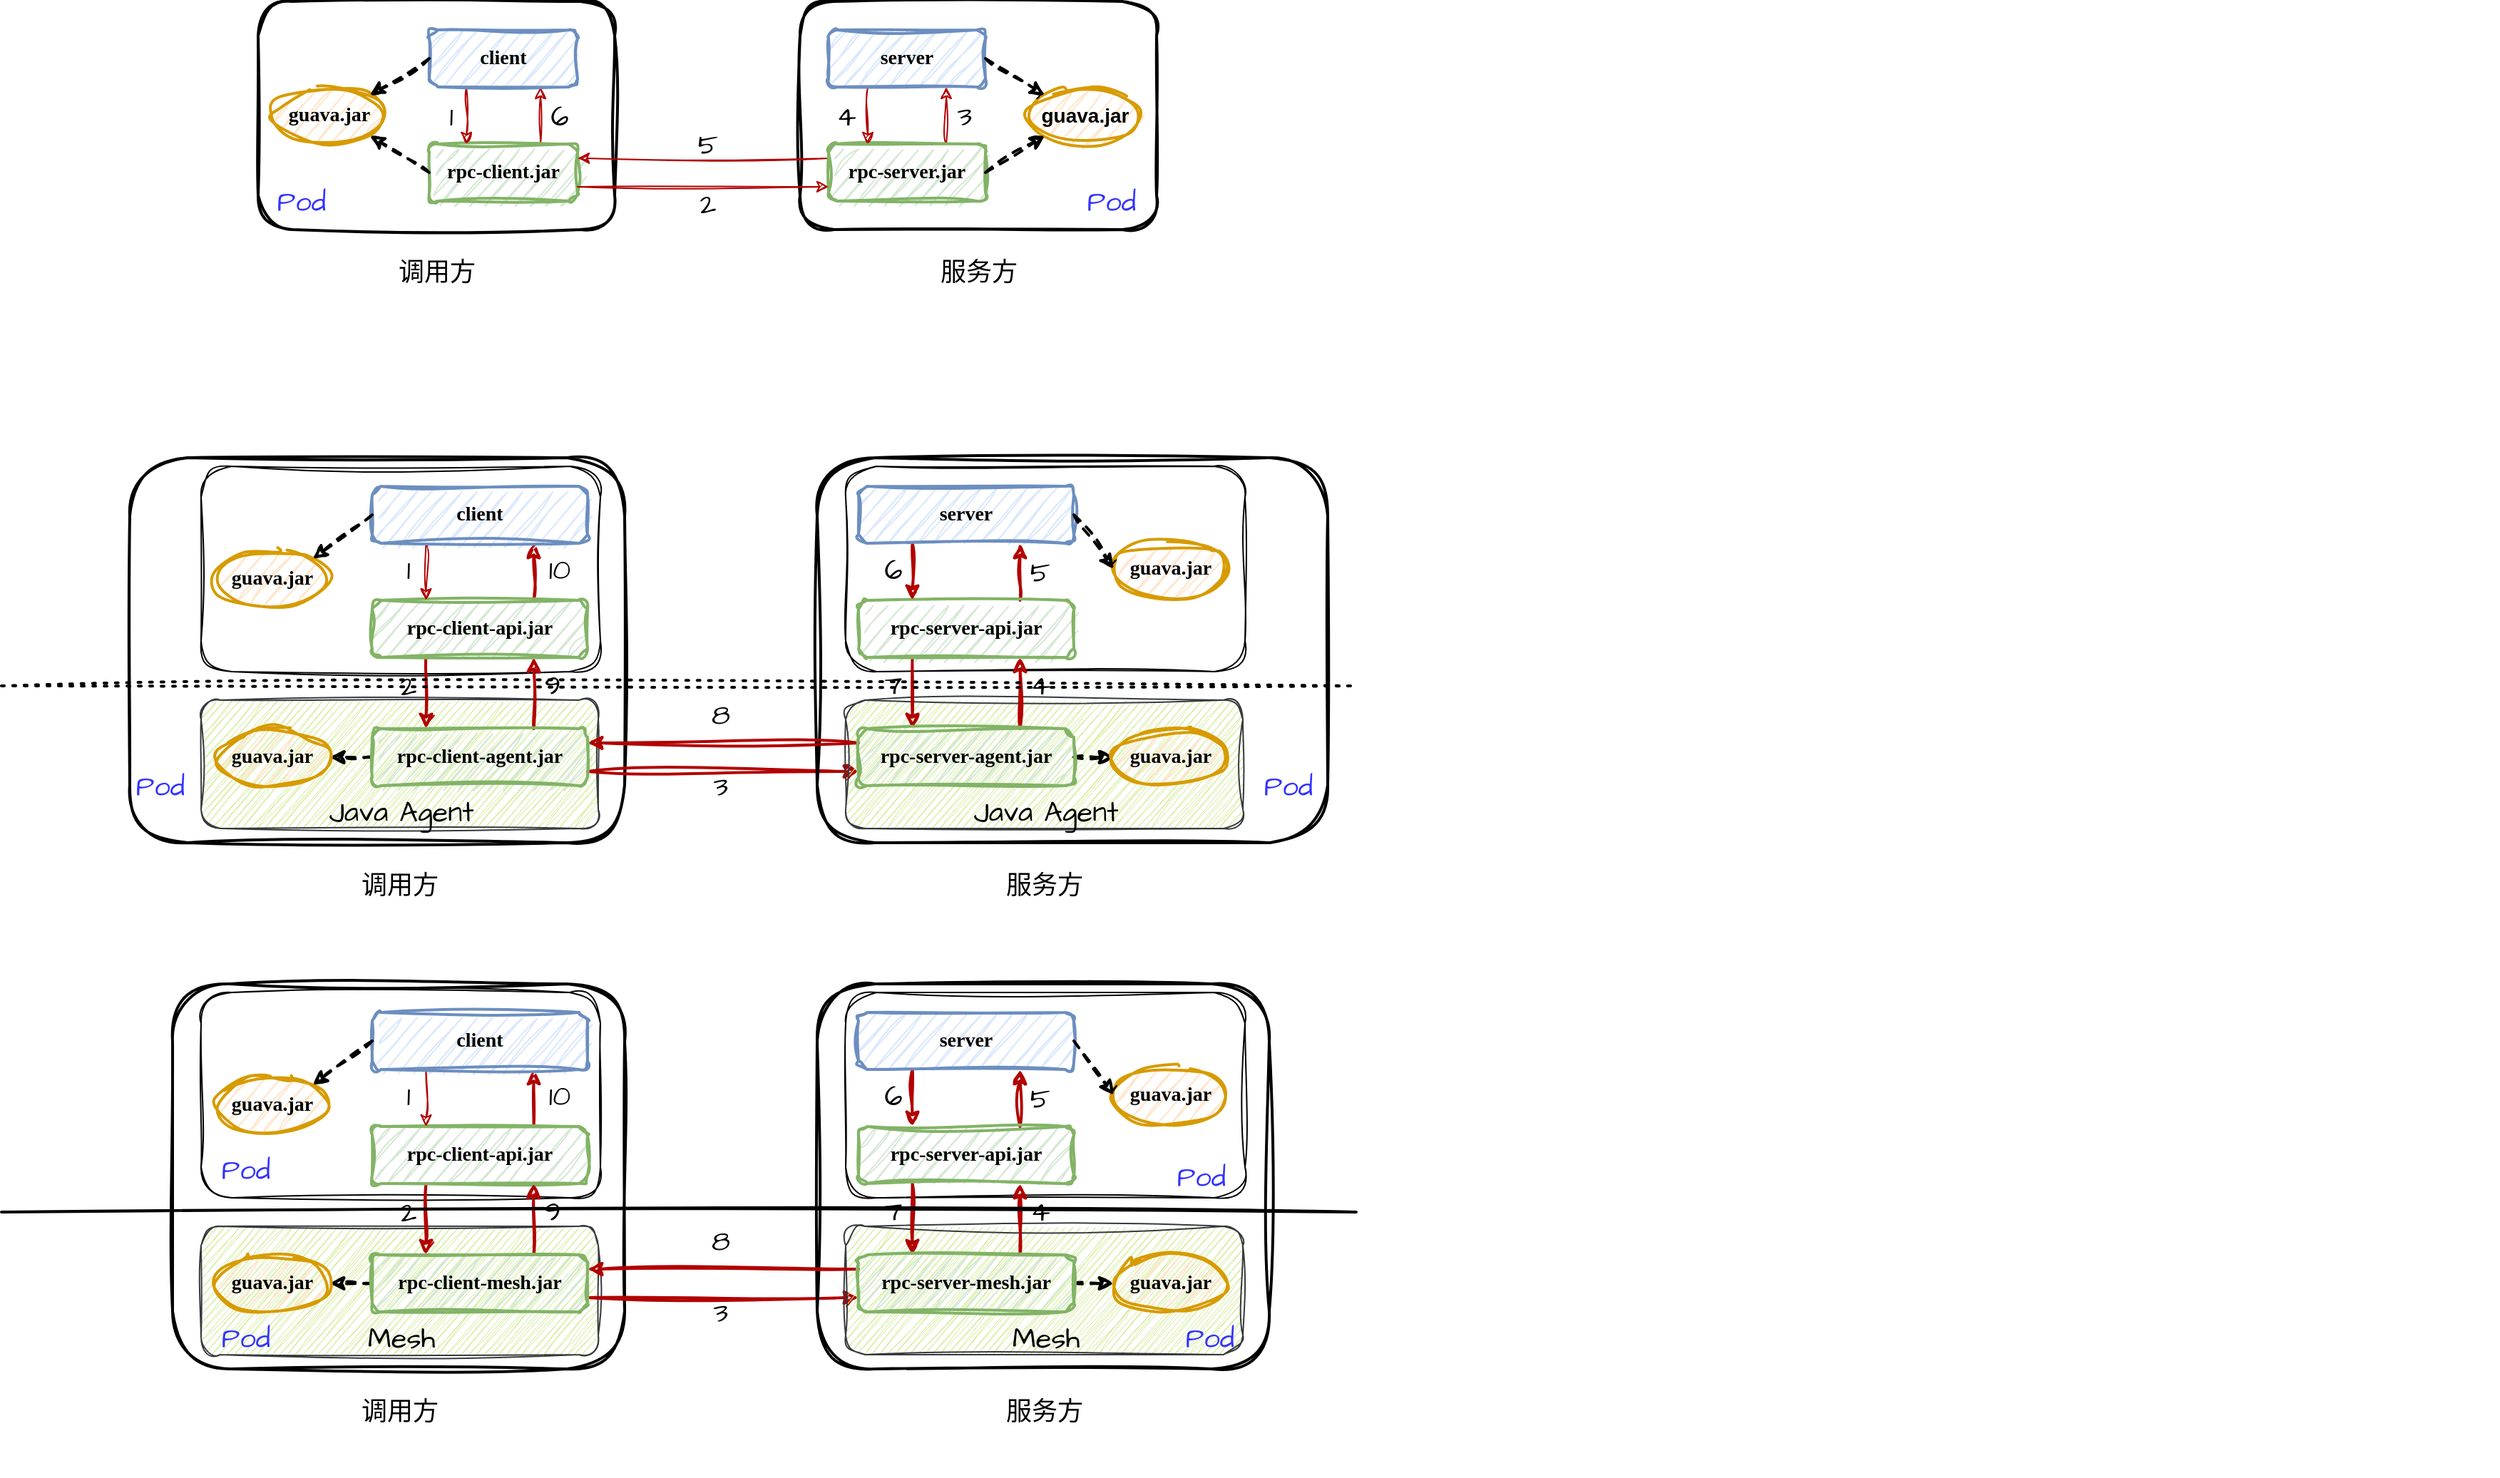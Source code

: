 <mxfile version="22.0.8" type="github">
  <diagram name="第 1 页" id="1m5Y_Z9FJWOdwL9VR-13">
    <mxGraphModel dx="1146" dy="765" grid="1" gridSize="10" guides="1" tooltips="1" connect="1" arrows="1" fold="1" page="1" pageScale="1" pageWidth="827" pageHeight="1169" math="0" shadow="0">
      <root>
        <mxCell id="0" />
        <mxCell id="1" parent="0" />
        <mxCell id="4DX10pmx3WDytaZPGjQy-30" value="" style="rounded=1;whiteSpace=wrap;html=1;strokeWidth=2;fillColor=none;sketch=1;curveFitting=1;jiggle=2;" parent="1" vertex="1">
          <mxGeometry x="100" y="480" width="347" height="270" as="geometry" />
        </mxCell>
        <mxCell id="4DX10pmx3WDytaZPGjQy-62" value="" style="rounded=1;whiteSpace=wrap;html=1;hachureGap=4;fontFamily=Architects Daughter;fontSource=https%3A%2F%2Ffonts.googleapis.com%2Fcss%3Ffamily%3DArchitects%2BDaughter;fontSize=20;fillColor=#cdeb8b;strokeColor=#36393d;sketch=1;curveFitting=1;jiggle=2;" parent="1" vertex="1">
          <mxGeometry x="150" y="650" width="278.5" height="90" as="geometry" />
        </mxCell>
        <mxCell id="4DX10pmx3WDytaZPGjQy-57" value="" style="rounded=1;whiteSpace=wrap;html=1;hachureGap=4;fontFamily=Architects Daughter;fontSource=https%3A%2F%2Ffonts.googleapis.com%2Fcss%3Ffamily%3DArchitects%2BDaughter;fontSize=20;fillColor=none;sketch=1;curveFitting=1;jiggle=2;" parent="1" vertex="1">
          <mxGeometry x="150" y="486" width="280" height="144" as="geometry" />
        </mxCell>
        <mxCell id="4DX10pmx3WDytaZPGjQy-1" value="" style="rounded=1;whiteSpace=wrap;html=1;strokeWidth=2;sketch=1;curveFitting=1;jiggle=2;" parent="1" vertex="1">
          <mxGeometry x="190" y="160" width="250" height="160" as="geometry" />
        </mxCell>
        <mxCell id="4DX10pmx3WDytaZPGjQy-18" style="edgeStyle=orthogonalEdgeStyle;rounded=0;orthogonalLoop=1;jettySize=auto;html=1;exitX=0.75;exitY=0;exitDx=0;exitDy=0;entryX=0.75;entryY=1;entryDx=0;entryDy=0;fillColor=#e51400;strokeColor=#B20000;sketch=1;curveFitting=1;jiggle=2;" parent="1" source="4DX10pmx3WDytaZPGjQy-2" target="4DX10pmx3WDytaZPGjQy-5" edge="1">
          <mxGeometry relative="1" as="geometry" />
        </mxCell>
        <mxCell id="4DX10pmx3WDytaZPGjQy-2" value="&lt;font style=&quot;font-size: 14px;&quot;&gt;&lt;b&gt;rpc-client.jar&lt;/b&gt;&lt;/font&gt;" style="rounded=1;whiteSpace=wrap;html=1;fillColor=#d5e8d4;strokeColor=#82b366;strokeWidth=2;fontFamily=Comic Sans MS;sketch=1;curveFitting=1;jiggle=2;" parent="1" vertex="1">
          <mxGeometry x="310" y="260" width="104" height="40" as="geometry" />
        </mxCell>
        <mxCell id="4DX10pmx3WDytaZPGjQy-4" value="&lt;font style=&quot;font-size: 14px;&quot;&gt;&lt;b&gt;guava.jar&lt;/b&gt;&lt;/font&gt;" style="ellipse;whiteSpace=wrap;html=1;fillColor=#ffe6cc;strokeColor=#d79b00;strokeWidth=2;fontFamily=Comic Sans MS;sketch=1;curveFitting=1;jiggle=2;" parent="1" vertex="1">
          <mxGeometry x="200" y="220" width="80" height="40" as="geometry" />
        </mxCell>
        <mxCell id="4DX10pmx3WDytaZPGjQy-6" style="edgeStyle=orthogonalEdgeStyle;rounded=0;orthogonalLoop=1;jettySize=auto;html=1;exitX=0.25;exitY=1;exitDx=0;exitDy=0;entryX=0.25;entryY=0;entryDx=0;entryDy=0;fillColor=#e51400;strokeColor=#B20000;sketch=1;curveFitting=1;jiggle=2;" parent="1" source="4DX10pmx3WDytaZPGjQy-5" target="4DX10pmx3WDytaZPGjQy-2" edge="1">
          <mxGeometry relative="1" as="geometry" />
        </mxCell>
        <mxCell id="4DX10pmx3WDytaZPGjQy-5" value="&lt;font face=&quot;Comic Sans MS&quot; style=&quot;font-size: 14px;&quot;&gt;&lt;b&gt;client&lt;/b&gt;&lt;/font&gt;" style="rounded=1;whiteSpace=wrap;html=1;fillColor=#dae8fc;strokeColor=#6c8ebf;strokeWidth=2;sketch=1;curveFitting=1;jiggle=2;" parent="1" vertex="1">
          <mxGeometry x="310" y="180" width="104" height="40" as="geometry" />
        </mxCell>
        <mxCell id="4DX10pmx3WDytaZPGjQy-7" value="&lt;font face=&quot;Comic Sans MS&quot; style=&quot;font-size: 18px;&quot;&gt;调用方&lt;/font&gt;" style="text;html=1;align=center;verticalAlign=middle;resizable=0;points=[];autosize=1;strokeColor=none;fillColor=none;sketch=1;curveFitting=1;jiggle=2;" parent="1" vertex="1">
          <mxGeometry x="275" y="330" width="80" height="40" as="geometry" />
        </mxCell>
        <mxCell id="4DX10pmx3WDytaZPGjQy-9" value="" style="rounded=1;whiteSpace=wrap;html=1;strokeWidth=2;sketch=1;curveFitting=1;jiggle=2;" parent="1" vertex="1">
          <mxGeometry x="570" y="160" width="250" height="160" as="geometry" />
        </mxCell>
        <mxCell id="4DX10pmx3WDytaZPGjQy-16" style="edgeStyle=orthogonalEdgeStyle;rounded=0;orthogonalLoop=1;jettySize=auto;html=1;exitX=0.75;exitY=0;exitDx=0;exitDy=0;entryX=0.75;entryY=1;entryDx=0;entryDy=0;fillColor=#e51400;strokeColor=#B20000;sketch=1;curveFitting=1;jiggle=2;" parent="1" source="4DX10pmx3WDytaZPGjQy-10" target="4DX10pmx3WDytaZPGjQy-13" edge="1">
          <mxGeometry relative="1" as="geometry" />
        </mxCell>
        <mxCell id="4DX10pmx3WDytaZPGjQy-17" style="edgeStyle=orthogonalEdgeStyle;rounded=0;orthogonalLoop=1;jettySize=auto;html=1;exitX=0;exitY=0.25;exitDx=0;exitDy=0;entryX=1;entryY=0.25;entryDx=0;entryDy=0;fillColor=#e51400;strokeColor=#B20000;sketch=1;curveFitting=1;jiggle=2;" parent="1" source="4DX10pmx3WDytaZPGjQy-10" target="4DX10pmx3WDytaZPGjQy-2" edge="1">
          <mxGeometry relative="1" as="geometry" />
        </mxCell>
        <mxCell id="4DX10pmx3WDytaZPGjQy-10" value="&lt;font face=&quot;Comic Sans MS&quot; style=&quot;font-size: 14px;&quot;&gt;&lt;b&gt;rpc-server.jar&lt;/b&gt;&lt;/font&gt;" style="rounded=1;whiteSpace=wrap;html=1;fillColor=#d5e8d4;strokeColor=#82b366;strokeWidth=2;sketch=1;curveFitting=1;jiggle=2;" parent="1" vertex="1">
          <mxGeometry x="590" y="260" width="110" height="40" as="geometry" />
        </mxCell>
        <mxCell id="4DX10pmx3WDytaZPGjQy-11" value="&lt;font style=&quot;font-size: 14px;&quot;&gt;&lt;b&gt;guava.jar&lt;/b&gt;&lt;/font&gt;" style="ellipse;whiteSpace=wrap;html=1;fillColor=#ffe6cc;strokeColor=#d79b00;strokeWidth=2;sketch=1;curveFitting=1;jiggle=2;" parent="1" vertex="1">
          <mxGeometry x="730" y="220" width="80" height="40" as="geometry" />
        </mxCell>
        <mxCell id="4DX10pmx3WDytaZPGjQy-12" style="edgeStyle=orthogonalEdgeStyle;rounded=0;orthogonalLoop=1;jettySize=auto;html=1;exitX=0.25;exitY=1;exitDx=0;exitDy=0;entryX=0.25;entryY=0;entryDx=0;entryDy=0;fillColor=#e51400;strokeColor=#B20000;sketch=1;curveFitting=1;jiggle=2;" parent="1" source="4DX10pmx3WDytaZPGjQy-13" target="4DX10pmx3WDytaZPGjQy-10" edge="1">
          <mxGeometry relative="1" as="geometry" />
        </mxCell>
        <mxCell id="4DX10pmx3WDytaZPGjQy-13" value="&lt;font face=&quot;Comic Sans MS&quot; style=&quot;font-size: 14px;&quot;&gt;&lt;b&gt;server&lt;/b&gt;&lt;/font&gt;" style="rounded=1;whiteSpace=wrap;html=1;fillColor=#dae8fc;strokeColor=#6c8ebf;strokeWidth=2;sketch=1;curveFitting=1;jiggle=2;" parent="1" vertex="1">
          <mxGeometry x="590" y="180" width="110" height="40" as="geometry" />
        </mxCell>
        <mxCell id="4DX10pmx3WDytaZPGjQy-14" value="&lt;font style=&quot;font-size: 18px;&quot;&gt;服务方&lt;/font&gt;" style="text;html=1;align=center;verticalAlign=middle;resizable=0;points=[];autosize=1;strokeColor=none;fillColor=none;sketch=1;curveFitting=1;jiggle=2;" parent="1" vertex="1">
          <mxGeometry x="655" y="330" width="80" height="40" as="geometry" />
        </mxCell>
        <mxCell id="4DX10pmx3WDytaZPGjQy-15" style="edgeStyle=orthogonalEdgeStyle;rounded=0;orthogonalLoop=1;jettySize=auto;html=1;exitX=1;exitY=0.75;exitDx=0;exitDy=0;entryX=0;entryY=0.75;entryDx=0;entryDy=0;fillColor=#e51400;strokeColor=#B20000;sketch=1;curveFitting=1;jiggle=2;" parent="1" source="4DX10pmx3WDytaZPGjQy-2" target="4DX10pmx3WDytaZPGjQy-10" edge="1">
          <mxGeometry relative="1" as="geometry" />
        </mxCell>
        <mxCell id="4DX10pmx3WDytaZPGjQy-20" value="" style="endArrow=classic;html=1;rounded=0;exitX=0;exitY=0.5;exitDx=0;exitDy=0;entryX=1;entryY=0;entryDx=0;entryDy=0;dashed=1;strokeWidth=2;sketch=1;curveFitting=1;jiggle=2;" parent="1" source="4DX10pmx3WDytaZPGjQy-5" target="4DX10pmx3WDytaZPGjQy-4" edge="1">
          <mxGeometry width="50" height="50" relative="1" as="geometry">
            <mxPoint x="370" y="450" as="sourcePoint" />
            <mxPoint x="420" y="400" as="targetPoint" />
          </mxGeometry>
        </mxCell>
        <mxCell id="4DX10pmx3WDytaZPGjQy-21" value="" style="endArrow=classic;html=1;rounded=0;exitX=0;exitY=0.5;exitDx=0;exitDy=0;dashed=1;entryX=1;entryY=1;entryDx=0;entryDy=0;strokeWidth=2;sketch=1;curveFitting=1;jiggle=2;" parent="1" source="4DX10pmx3WDytaZPGjQy-2" target="4DX10pmx3WDytaZPGjQy-4" edge="1">
          <mxGeometry width="50" height="50" relative="1" as="geometry">
            <mxPoint x="324" y="210" as="sourcePoint" />
            <mxPoint x="260" y="370" as="targetPoint" />
          </mxGeometry>
        </mxCell>
        <mxCell id="4DX10pmx3WDytaZPGjQy-22" value="" style="endArrow=classic;html=1;rounded=0;dashed=1;exitX=1;exitY=0.5;exitDx=0;exitDy=0;entryX=0;entryY=0;entryDx=0;entryDy=0;strokeWidth=2;sketch=1;curveFitting=1;jiggle=2;" parent="1" source="4DX10pmx3WDytaZPGjQy-13" target="4DX10pmx3WDytaZPGjQy-11" edge="1">
          <mxGeometry width="50" height="50" relative="1" as="geometry">
            <mxPoint x="740" y="400" as="sourcePoint" />
            <mxPoint x="760" y="470" as="targetPoint" />
          </mxGeometry>
        </mxCell>
        <mxCell id="4DX10pmx3WDytaZPGjQy-23" value="" style="endArrow=classic;html=1;rounded=0;dashed=1;exitX=1;exitY=0.5;exitDx=0;exitDy=0;entryX=0;entryY=1;entryDx=0;entryDy=0;strokeWidth=2;sketch=1;curveFitting=1;jiggle=2;" parent="1" source="4DX10pmx3WDytaZPGjQy-10" target="4DX10pmx3WDytaZPGjQy-11" edge="1">
          <mxGeometry width="50" height="50" relative="1" as="geometry">
            <mxPoint x="700" y="210" as="sourcePoint" />
            <mxPoint x="752" y="236" as="targetPoint" />
          </mxGeometry>
        </mxCell>
        <mxCell id="4DX10pmx3WDytaZPGjQy-31" style="edgeStyle=orthogonalEdgeStyle;rounded=0;orthogonalLoop=1;jettySize=auto;html=1;exitX=0.75;exitY=0;exitDx=0;exitDy=0;entryX=0.75;entryY=1;entryDx=0;entryDy=0;fillColor=#e51400;strokeColor=#B20000;strokeWidth=2;sketch=1;curveFitting=1;jiggle=2;" parent="1" source="4DX10pmx3WDytaZPGjQy-32" target="4DX10pmx3WDytaZPGjQy-36" edge="1">
          <mxGeometry relative="1" as="geometry" />
        </mxCell>
        <mxCell id="4DX10pmx3WDytaZPGjQy-64" style="edgeStyle=orthogonalEdgeStyle;rounded=0;hachureGap=4;orthogonalLoop=1;jettySize=auto;html=1;exitX=0.25;exitY=1;exitDx=0;exitDy=0;entryX=0.25;entryY=0;entryDx=0;entryDy=0;fontFamily=Architects Daughter;fontSource=https%3A%2F%2Ffonts.googleapis.com%2Fcss%3Ffamily%3DArchitects%2BDaughter;fontSize=16;fillColor=#e51400;strokeColor=#B20000;strokeWidth=2;sketch=1;curveFitting=1;jiggle=2;" parent="1" source="4DX10pmx3WDytaZPGjQy-32" target="4DX10pmx3WDytaZPGjQy-56" edge="1">
          <mxGeometry relative="1" as="geometry" />
        </mxCell>
        <mxCell id="4DX10pmx3WDytaZPGjQy-32" value="&lt;font style=&quot;font-size: 14px;&quot;&gt;&lt;b&gt;rpc-client-api.jar&lt;/b&gt;&lt;/font&gt;" style="rounded=1;whiteSpace=wrap;html=1;fillColor=#d5e8d4;strokeColor=#82b366;strokeWidth=2;fontFamily=Comic Sans MS;sketch=1;curveFitting=1;jiggle=2;" parent="1" vertex="1">
          <mxGeometry x="270" y="580" width="151" height="40" as="geometry" />
        </mxCell>
        <mxCell id="4DX10pmx3WDytaZPGjQy-33" value="&lt;font style=&quot;font-size: 14px;&quot;&gt;&lt;b&gt;guava.jar&lt;/b&gt;&lt;/font&gt;" style="ellipse;whiteSpace=wrap;html=1;fillColor=#ffe6cc;strokeColor=#d79b00;strokeWidth=2;fontFamily=Comic Sans MS;sketch=1;curveFitting=1;jiggle=2;" parent="1" vertex="1">
          <mxGeometry x="160" y="545" width="80" height="40" as="geometry" />
        </mxCell>
        <mxCell id="4DX10pmx3WDytaZPGjQy-34" style="edgeStyle=orthogonalEdgeStyle;rounded=0;orthogonalLoop=1;jettySize=auto;html=1;exitX=0.25;exitY=1;exitDx=0;exitDy=0;entryX=0.25;entryY=0;entryDx=0;entryDy=0;fillColor=#e51400;strokeColor=#B20000;sketch=1;curveFitting=1;jiggle=2;" parent="1" source="4DX10pmx3WDytaZPGjQy-36" target="4DX10pmx3WDytaZPGjQy-32" edge="1">
          <mxGeometry relative="1" as="geometry" />
        </mxCell>
        <mxCell id="4DX10pmx3WDytaZPGjQy-36" value="&lt;font face=&quot;Comic Sans MS&quot; style=&quot;font-size: 14px;&quot;&gt;&lt;b&gt;client&lt;/b&gt;&lt;/font&gt;" style="rounded=1;whiteSpace=wrap;html=1;fillColor=#dae8fc;strokeColor=#6c8ebf;strokeWidth=2;sketch=1;curveFitting=1;jiggle=2;" parent="1" vertex="1">
          <mxGeometry x="270" y="500" width="151" height="40" as="geometry" />
        </mxCell>
        <mxCell id="4DX10pmx3WDytaZPGjQy-37" value="&lt;font face=&quot;Comic Sans MS&quot; style=&quot;font-size: 18px;&quot;&gt;调用方&lt;/font&gt;" style="text;html=1;align=center;verticalAlign=middle;resizable=0;points=[];autosize=1;strokeColor=none;fillColor=none;sketch=1;curveFitting=1;jiggle=2;" parent="1" vertex="1">
          <mxGeometry x="248.5" y="760" width="80" height="40" as="geometry" />
        </mxCell>
        <mxCell id="4DX10pmx3WDytaZPGjQy-48" value="" style="endArrow=classic;html=1;rounded=0;exitX=0;exitY=0.5;exitDx=0;exitDy=0;entryX=1;entryY=0;entryDx=0;entryDy=0;dashed=1;strokeWidth=2;sketch=1;curveFitting=1;jiggle=2;" parent="1" source="4DX10pmx3WDytaZPGjQy-36" target="4DX10pmx3WDytaZPGjQy-33" edge="1">
          <mxGeometry width="50" height="50" relative="1" as="geometry">
            <mxPoint x="377" y="770" as="sourcePoint" />
            <mxPoint x="427" y="720" as="targetPoint" />
          </mxGeometry>
        </mxCell>
        <mxCell id="4DX10pmx3WDytaZPGjQy-60" style="edgeStyle=orthogonalEdgeStyle;rounded=0;hachureGap=4;orthogonalLoop=1;jettySize=auto;html=1;exitX=0;exitY=0.5;exitDx=0;exitDy=0;entryX=1;entryY=0.5;entryDx=0;entryDy=0;fontFamily=Architects Daughter;fontSource=https%3A%2F%2Ffonts.googleapis.com%2Fcss%3Ffamily%3DArchitects%2BDaughter;fontSize=16;dashed=1;strokeWidth=2;sketch=1;curveFitting=1;jiggle=2;" parent="1" source="4DX10pmx3WDytaZPGjQy-56" target="4DX10pmx3WDytaZPGjQy-59" edge="1">
          <mxGeometry relative="1" as="geometry" />
        </mxCell>
        <mxCell id="4DX10pmx3WDytaZPGjQy-95" style="edgeStyle=orthogonalEdgeStyle;rounded=0;hachureGap=4;orthogonalLoop=1;jettySize=auto;html=1;exitX=1;exitY=0.75;exitDx=0;exitDy=0;fontFamily=Architects Daughter;fontSource=https%3A%2F%2Ffonts.googleapis.com%2Fcss%3Ffamily%3DArchitects%2BDaughter;fontSize=16;fillColor=#e51400;strokeColor=#B20000;strokeWidth=2;entryX=0;entryY=0.75;entryDx=0;entryDy=0;sketch=1;curveFitting=1;jiggle=2;" parent="1" source="4DX10pmx3WDytaZPGjQy-56" target="4DX10pmx3WDytaZPGjQy-89" edge="1">
          <mxGeometry relative="1" as="geometry" />
        </mxCell>
        <mxCell id="4DX10pmx3WDytaZPGjQy-99" style="edgeStyle=orthogonalEdgeStyle;rounded=0;hachureGap=4;orthogonalLoop=1;jettySize=auto;html=1;exitX=0.75;exitY=0;exitDx=0;exitDy=0;entryX=0.75;entryY=1;entryDx=0;entryDy=0;fontFamily=Architects Daughter;fontSource=https%3A%2F%2Ffonts.googleapis.com%2Fcss%3Ffamily%3DArchitects%2BDaughter;fontSize=16;fillColor=#e51400;strokeColor=#B20000;strokeWidth=2;sketch=1;curveFitting=1;jiggle=2;" parent="1" source="4DX10pmx3WDytaZPGjQy-56" target="4DX10pmx3WDytaZPGjQy-32" edge="1">
          <mxGeometry relative="1" as="geometry" />
        </mxCell>
        <mxCell id="4DX10pmx3WDytaZPGjQy-56" value="&lt;font style=&quot;font-size: 14px;&quot;&gt;&lt;b&gt;rpc-client-agent.jar&lt;/b&gt;&lt;/font&gt;" style="rounded=1;whiteSpace=wrap;html=1;fillColor=#d5e8d4;strokeColor=#82b366;strokeWidth=2;fontFamily=Comic Sans MS;sketch=1;curveFitting=1;jiggle=2;" parent="1" vertex="1">
          <mxGeometry x="270" y="670" width="151" height="40" as="geometry" />
        </mxCell>
        <mxCell id="4DX10pmx3WDytaZPGjQy-59" value="&lt;font style=&quot;font-size: 14px;&quot;&gt;&lt;b&gt;guava.jar&lt;/b&gt;&lt;/font&gt;" style="ellipse;whiteSpace=wrap;html=1;fillColor=#ffe6cc;strokeColor=#d79b00;strokeWidth=2;fontFamily=Comic Sans MS;sketch=1;curveFitting=1;jiggle=2;" parent="1" vertex="1">
          <mxGeometry x="160" y="670" width="80" height="40" as="geometry" />
        </mxCell>
        <mxCell id="4DX10pmx3WDytaZPGjQy-66" value="2" style="text;html=1;align=center;verticalAlign=middle;resizable=0;points=[];autosize=1;strokeColor=none;fillColor=none;fontSize=20;fontFamily=Architects Daughter;strokeWidth=2;sketch=1;curveFitting=1;jiggle=2;" parent="1" vertex="1">
          <mxGeometry x="280" y="620" width="30" height="40" as="geometry" />
        </mxCell>
        <mxCell id="4DX10pmx3WDytaZPGjQy-67" value="1" style="text;html=1;align=center;verticalAlign=middle;resizable=0;points=[];autosize=1;strokeColor=none;fillColor=none;fontSize=20;fontFamily=Architects Daughter;sketch=1;curveFitting=1;jiggle=2;" parent="1" vertex="1">
          <mxGeometry x="310" y="220" width="30" height="40" as="geometry" />
        </mxCell>
        <mxCell id="4DX10pmx3WDytaZPGjQy-68" value="2" style="text;html=1;align=center;verticalAlign=middle;resizable=0;points=[];autosize=1;strokeColor=none;fillColor=none;fontSize=20;fontFamily=Architects Daughter;sketch=1;curveFitting=1;jiggle=2;" parent="1" vertex="1">
          <mxGeometry x="490" y="282" width="30" height="40" as="geometry" />
        </mxCell>
        <mxCell id="4DX10pmx3WDytaZPGjQy-69" value="6" style="text;html=1;align=center;verticalAlign=middle;resizable=0;points=[];autosize=1;strokeColor=none;fillColor=none;fontSize=20;fontFamily=Architects Daughter;sketch=1;curveFitting=1;jiggle=2;" parent="1" vertex="1">
          <mxGeometry x="381" y="220" width="40" height="40" as="geometry" />
        </mxCell>
        <mxCell id="4DX10pmx3WDytaZPGjQy-70" value="5" style="text;html=1;align=center;verticalAlign=middle;resizable=0;points=[];autosize=1;strokeColor=none;fillColor=none;fontSize=20;fontFamily=Architects Daughter;sketch=1;curveFitting=1;jiggle=2;" parent="1" vertex="1">
          <mxGeometry x="485" y="240" width="40" height="40" as="geometry" />
        </mxCell>
        <mxCell id="4DX10pmx3WDytaZPGjQy-71" value="4" style="text;html=1;align=center;verticalAlign=middle;resizable=0;points=[];autosize=1;strokeColor=none;fillColor=none;fontSize=20;fontFamily=Architects Daughter;sketch=1;curveFitting=1;jiggle=2;" parent="1" vertex="1">
          <mxGeometry x="582" y="220" width="40" height="40" as="geometry" />
        </mxCell>
        <mxCell id="4DX10pmx3WDytaZPGjQy-72" value="3" style="text;html=1;align=center;verticalAlign=middle;resizable=0;points=[];autosize=1;strokeColor=none;fillColor=none;fontSize=20;fontFamily=Architects Daughter;sketch=1;curveFitting=1;jiggle=2;" parent="1" vertex="1">
          <mxGeometry x="670" y="220" width="30" height="40" as="geometry" />
        </mxCell>
        <mxCell id="4DX10pmx3WDytaZPGjQy-74" value="Java Agent" style="text;html=1;align=center;verticalAlign=middle;resizable=0;points=[];autosize=1;strokeColor=none;fillColor=none;fontSize=20;fontFamily=Architects Daughter;sketch=1;curveFitting=1;jiggle=2;" parent="1" vertex="1">
          <mxGeometry x="230" y="708" width="120" height="40" as="geometry" />
        </mxCell>
        <mxCell id="4DX10pmx3WDytaZPGjQy-76" value="1" style="text;html=1;align=center;verticalAlign=middle;resizable=0;points=[];autosize=1;strokeColor=none;fillColor=none;fontSize=20;fontFamily=Architects Daughter;strokeWidth=2;sketch=1;curveFitting=1;jiggle=2;" parent="1" vertex="1">
          <mxGeometry x="280" y="538" width="30" height="40" as="geometry" />
        </mxCell>
        <mxCell id="4DX10pmx3WDytaZPGjQy-77" value="" style="rounded=1;whiteSpace=wrap;html=1;strokeWidth=2;fillColor=none;direction=east;sketch=1;curveFitting=1;jiggle=2;" parent="1" vertex="1">
          <mxGeometry x="582" y="480" width="358" height="270" as="geometry" />
        </mxCell>
        <mxCell id="4DX10pmx3WDytaZPGjQy-78" value="" style="rounded=1;whiteSpace=wrap;html=1;hachureGap=4;fontFamily=Architects Daughter;fontSource=https%3A%2F%2Ffonts.googleapis.com%2Fcss%3Ffamily%3DArchitects%2BDaughter;fontSize=20;fillColor=#cdeb8b;strokeColor=#36393d;direction=east;sketch=1;curveFitting=1;jiggle=2;" parent="1" vertex="1">
          <mxGeometry x="602" y="650" width="278.5" height="90" as="geometry" />
        </mxCell>
        <mxCell id="4DX10pmx3WDytaZPGjQy-79" value="" style="rounded=1;whiteSpace=wrap;html=1;hachureGap=4;fontFamily=Architects Daughter;fontSource=https%3A%2F%2Ffonts.googleapis.com%2Fcss%3Ffamily%3DArchitects%2BDaughter;fontSize=20;fillColor=none;direction=east;sketch=1;curveFitting=1;jiggle=2;" parent="1" vertex="1">
          <mxGeometry x="602" y="486" width="280" height="144" as="geometry" />
        </mxCell>
        <mxCell id="4DX10pmx3WDytaZPGjQy-80" style="edgeStyle=orthogonalEdgeStyle;rounded=0;orthogonalLoop=1;jettySize=auto;html=1;exitX=0.75;exitY=0;exitDx=0;exitDy=0;entryX=0.75;entryY=1;entryDx=0;entryDy=0;fillColor=#e51400;strokeColor=#B20000;strokeWidth=2;sketch=1;curveFitting=1;jiggle=2;" parent="1" source="4DX10pmx3WDytaZPGjQy-82" target="4DX10pmx3WDytaZPGjQy-85" edge="1">
          <mxGeometry relative="1" as="geometry" />
        </mxCell>
        <mxCell id="4DX10pmx3WDytaZPGjQy-81" style="edgeStyle=orthogonalEdgeStyle;rounded=0;hachureGap=4;orthogonalLoop=1;jettySize=auto;html=1;exitX=0.25;exitY=1;exitDx=0;exitDy=0;entryX=0.25;entryY=0;entryDx=0;entryDy=0;fontFamily=Architects Daughter;fontSource=https%3A%2F%2Ffonts.googleapis.com%2Fcss%3Ffamily%3DArchitects%2BDaughter;fontSize=16;fillColor=#e51400;strokeColor=#B20000;strokeWidth=2;sketch=1;curveFitting=1;jiggle=2;" parent="1" source="4DX10pmx3WDytaZPGjQy-82" target="4DX10pmx3WDytaZPGjQy-89" edge="1">
          <mxGeometry relative="1" as="geometry" />
        </mxCell>
        <mxCell id="4DX10pmx3WDytaZPGjQy-82" value="&lt;font style=&quot;font-size: 14px;&quot;&gt;&lt;b&gt;rpc-server-api.jar&lt;/b&gt;&lt;/font&gt;" style="rounded=1;whiteSpace=wrap;html=1;fillColor=#d5e8d4;strokeColor=#82b366;strokeWidth=2;fontFamily=Comic Sans MS;direction=east;sketch=1;curveFitting=1;jiggle=2;" parent="1" vertex="1">
          <mxGeometry x="611" y="580" width="151" height="40" as="geometry" />
        </mxCell>
        <mxCell id="4DX10pmx3WDytaZPGjQy-83" value="&lt;font style=&quot;font-size: 14px;&quot;&gt;&lt;b&gt;guava.jar&lt;/b&gt;&lt;/font&gt;" style="ellipse;whiteSpace=wrap;html=1;fillColor=#ffe6cc;strokeColor=#d79b00;strokeWidth=2;fontFamily=Comic Sans MS;direction=east;sketch=1;curveFitting=1;jiggle=2;" parent="1" vertex="1">
          <mxGeometry x="790" y="538" width="80" height="40" as="geometry" />
        </mxCell>
        <mxCell id="4DX10pmx3WDytaZPGjQy-84" style="edgeStyle=orthogonalEdgeStyle;rounded=0;orthogonalLoop=1;jettySize=auto;html=1;exitX=0.25;exitY=1;exitDx=0;exitDy=0;entryX=0.25;entryY=0;entryDx=0;entryDy=0;fillColor=#e51400;strokeColor=#B20000;strokeWidth=2;sketch=1;curveFitting=1;jiggle=2;" parent="1" source="4DX10pmx3WDytaZPGjQy-85" target="4DX10pmx3WDytaZPGjQy-82" edge="1">
          <mxGeometry relative="1" as="geometry" />
        </mxCell>
        <mxCell id="4DX10pmx3WDytaZPGjQy-85" value="&lt;font face=&quot;Comic Sans MS&quot; style=&quot;font-size: 14px;&quot;&gt;&lt;b&gt;server&lt;/b&gt;&lt;/font&gt;" style="rounded=1;whiteSpace=wrap;html=1;fillColor=#dae8fc;strokeColor=#6c8ebf;strokeWidth=2;direction=east;sketch=1;curveFitting=1;jiggle=2;" parent="1" vertex="1">
          <mxGeometry x="611" y="500" width="151" height="40" as="geometry" />
        </mxCell>
        <mxCell id="4DX10pmx3WDytaZPGjQy-86" value="&lt;font face=&quot;Comic Sans MS&quot;&gt;&lt;span style=&quot;font-size: 18px;&quot;&gt;服务方&lt;/span&gt;&lt;/font&gt;" style="text;html=1;align=center;verticalAlign=middle;resizable=0;points=[];autosize=1;strokeColor=none;fillColor=none;sketch=1;curveFitting=1;jiggle=2;" parent="1" vertex="1">
          <mxGeometry x="700.5" y="760" width="80" height="40" as="geometry" />
        </mxCell>
        <mxCell id="4DX10pmx3WDytaZPGjQy-94" style="edgeStyle=orthogonalEdgeStyle;rounded=0;hachureGap=4;orthogonalLoop=1;jettySize=auto;html=1;exitX=1;exitY=0.5;exitDx=0;exitDy=0;entryX=0;entryY=0.5;entryDx=0;entryDy=0;fontFamily=Architects Daughter;fontSource=https%3A%2F%2Ffonts.googleapis.com%2Fcss%3Ffamily%3DArchitects%2BDaughter;fontSize=16;dashed=1;strokeWidth=2;sketch=1;curveFitting=1;jiggle=2;" parent="1" source="4DX10pmx3WDytaZPGjQy-89" target="4DX10pmx3WDytaZPGjQy-90" edge="1">
          <mxGeometry relative="1" as="geometry" />
        </mxCell>
        <mxCell id="4DX10pmx3WDytaZPGjQy-96" style="edgeStyle=orthogonalEdgeStyle;rounded=0;hachureGap=4;orthogonalLoop=1;jettySize=auto;html=1;exitX=0.75;exitY=0;exitDx=0;exitDy=0;entryX=0.75;entryY=1;entryDx=0;entryDy=0;fontFamily=Architects Daughter;fontSource=https%3A%2F%2Ffonts.googleapis.com%2Fcss%3Ffamily%3DArchitects%2BDaughter;fontSize=16;fillColor=#e51400;strokeColor=#B20000;strokeWidth=2;sketch=1;curveFitting=1;jiggle=2;" parent="1" source="4DX10pmx3WDytaZPGjQy-89" target="4DX10pmx3WDytaZPGjQy-82" edge="1">
          <mxGeometry relative="1" as="geometry" />
        </mxCell>
        <mxCell id="4DX10pmx3WDytaZPGjQy-98" style="edgeStyle=orthogonalEdgeStyle;rounded=0;hachureGap=4;orthogonalLoop=1;jettySize=auto;html=1;exitX=0;exitY=0.25;exitDx=0;exitDy=0;entryX=1;entryY=0.25;entryDx=0;entryDy=0;fontFamily=Architects Daughter;fontSource=https%3A%2F%2Ffonts.googleapis.com%2Fcss%3Ffamily%3DArchitects%2BDaughter;fontSize=16;strokeWidth=2;fillColor=#e51400;strokeColor=#B20000;sketch=1;curveFitting=1;jiggle=2;" parent="1" source="4DX10pmx3WDytaZPGjQy-89" target="4DX10pmx3WDytaZPGjQy-56" edge="1">
          <mxGeometry relative="1" as="geometry" />
        </mxCell>
        <mxCell id="4DX10pmx3WDytaZPGjQy-89" value="&lt;font style=&quot;font-size: 14px;&quot;&gt;&lt;b&gt;rpc-server-agent.jar&lt;/b&gt;&lt;/font&gt;" style="rounded=1;whiteSpace=wrap;html=1;fillColor=#d5e8d4;strokeColor=#82b366;strokeWidth=2;fontFamily=Comic Sans MS;direction=east;sketch=1;curveFitting=1;jiggle=2;" parent="1" vertex="1">
          <mxGeometry x="611" y="670" width="151" height="40" as="geometry" />
        </mxCell>
        <mxCell id="4DX10pmx3WDytaZPGjQy-90" value="&lt;font style=&quot;font-size: 14px;&quot;&gt;&lt;b&gt;guava.jar&lt;/b&gt;&lt;/font&gt;" style="ellipse;whiteSpace=wrap;html=1;fillColor=#ffe6cc;strokeColor=#d79b00;strokeWidth=2;fontFamily=Comic Sans MS;direction=east;sketch=1;curveFitting=1;jiggle=2;" parent="1" vertex="1">
          <mxGeometry x="790" y="670" width="80" height="40" as="geometry" />
        </mxCell>
        <mxCell id="4DX10pmx3WDytaZPGjQy-92" value="Java Agent" style="text;html=1;align=center;verticalAlign=middle;resizable=0;points=[];autosize=1;strokeColor=none;fillColor=none;fontSize=20;fontFamily=Architects Daughter;sketch=1;curveFitting=1;jiggle=2;" parent="1" vertex="1">
          <mxGeometry x="682" y="708" width="120" height="40" as="geometry" />
        </mxCell>
        <mxCell id="4DX10pmx3WDytaZPGjQy-102" value="10" style="text;html=1;align=center;verticalAlign=middle;resizable=0;points=[];autosize=1;strokeColor=none;fillColor=none;fontSize=20;fontFamily=Architects Daughter;sketch=1;curveFitting=1;jiggle=2;" parent="1" vertex="1">
          <mxGeometry x="381" y="538" width="40" height="40" as="geometry" />
        </mxCell>
        <mxCell id="4DX10pmx3WDytaZPGjQy-103" value="9" style="text;html=1;align=center;verticalAlign=middle;resizable=0;points=[];autosize=1;strokeColor=none;fillColor=none;fontSize=20;fontFamily=Architects Daughter;sketch=1;curveFitting=1;jiggle=2;" parent="1" vertex="1">
          <mxGeometry x="381" y="619" width="30" height="40" as="geometry" />
        </mxCell>
        <mxCell id="4DX10pmx3WDytaZPGjQy-104" value="8" style="text;html=1;align=center;verticalAlign=middle;resizable=0;points=[];autosize=1;strokeColor=none;fillColor=none;fontSize=20;fontFamily=Architects Daughter;sketch=1;curveFitting=1;jiggle=2;" parent="1" vertex="1">
          <mxGeometry x="493.5" y="640" width="40" height="40" as="geometry" />
        </mxCell>
        <mxCell id="4DX10pmx3WDytaZPGjQy-105" value="7" style="text;html=1;align=center;verticalAlign=middle;resizable=0;points=[];autosize=1;strokeColor=none;fillColor=none;fontSize=20;fontFamily=Architects Daughter;sketch=1;curveFitting=1;jiggle=2;" parent="1" vertex="1">
          <mxGeometry x="615" y="619" width="40" height="40" as="geometry" />
        </mxCell>
        <mxCell id="4DX10pmx3WDytaZPGjQy-106" value="6" style="text;html=1;align=center;verticalAlign=middle;resizable=0;points=[];autosize=1;strokeColor=none;fillColor=none;fontSize=20;fontFamily=Architects Daughter;sketch=1;curveFitting=1;jiggle=2;" parent="1" vertex="1">
          <mxGeometry x="615" y="538" width="40" height="40" as="geometry" />
        </mxCell>
        <mxCell id="4DX10pmx3WDytaZPGjQy-107" value="5" style="text;html=1;align=center;verticalAlign=middle;resizable=0;points=[];autosize=1;strokeColor=none;fillColor=none;fontSize=20;fontFamily=Architects Daughter;sketch=1;curveFitting=1;jiggle=2;" parent="1" vertex="1">
          <mxGeometry x="718" y="540" width="40" height="40" as="geometry" />
        </mxCell>
        <mxCell id="4DX10pmx3WDytaZPGjQy-108" value="4" style="text;html=1;align=center;verticalAlign=middle;resizable=0;points=[];autosize=1;strokeColor=none;fillColor=none;fontSize=20;fontFamily=Architects Daughter;sketch=1;curveFitting=1;jiggle=2;" parent="1" vertex="1">
          <mxGeometry x="718" y="619" width="40" height="40" as="geometry" />
        </mxCell>
        <mxCell id="4DX10pmx3WDytaZPGjQy-109" value="3" style="text;html=1;align=center;verticalAlign=middle;resizable=0;points=[];autosize=1;strokeColor=none;fillColor=none;fontSize=20;fontFamily=Architects Daughter;sketch=1;curveFitting=1;jiggle=2;" parent="1" vertex="1">
          <mxGeometry x="498.5" y="690" width="30" height="40" as="geometry" />
        </mxCell>
        <mxCell id="4DX10pmx3WDytaZPGjQy-110" value="" style="endArrow=none;dashed=1;html=1;dashPattern=1 3;strokeWidth=2;rounded=0;hachureGap=4;fontFamily=Architects Daughter;fontSource=https%3A%2F%2Ffonts.googleapis.com%2Fcss%3Ffamily%3DArchitects%2BDaughter;fontSize=16;sketch=1;curveFitting=1;jiggle=2;" parent="1" edge="1">
          <mxGeometry width="50" height="50" relative="1" as="geometry">
            <mxPoint x="10" y="640" as="sourcePoint" />
            <mxPoint x="960" y="640" as="targetPoint" />
          </mxGeometry>
        </mxCell>
        <mxCell id="4DX10pmx3WDytaZPGjQy-113" value="" style="endArrow=classic;html=1;rounded=0;exitX=1;exitY=0.5;exitDx=0;exitDy=0;entryX=0;entryY=0.5;entryDx=0;entryDy=0;dashed=1;strokeWidth=2;sketch=1;curveFitting=1;jiggle=2;" parent="1" source="4DX10pmx3WDytaZPGjQy-85" target="4DX10pmx3WDytaZPGjQy-83" edge="1">
          <mxGeometry width="50" height="50" relative="1" as="geometry">
            <mxPoint x="280" y="530" as="sourcePoint" />
            <mxPoint x="238" y="561" as="targetPoint" />
          </mxGeometry>
        </mxCell>
        <mxCell id="4DX10pmx3WDytaZPGjQy-114" value="" style="rounded=1;whiteSpace=wrap;html=1;strokeWidth=2;fillColor=none;sketch=1;curveFitting=1;jiggle=2;" parent="1" vertex="1">
          <mxGeometry x="130" y="849" width="317" height="270" as="geometry" />
        </mxCell>
        <mxCell id="4DX10pmx3WDytaZPGjQy-115" value="" style="rounded=1;whiteSpace=wrap;html=1;hachureGap=4;fontFamily=Architects Daughter;fontSource=https%3A%2F%2Ffonts.googleapis.com%2Fcss%3Ffamily%3DArchitects%2BDaughter;fontSize=20;fillColor=#cdeb8b;strokeColor=#36393d;sketch=1;curveFitting=1;jiggle=2;" parent="1" vertex="1">
          <mxGeometry x="150" y="1019" width="278.5" height="90" as="geometry" />
        </mxCell>
        <mxCell id="4DX10pmx3WDytaZPGjQy-116" value="" style="rounded=1;whiteSpace=wrap;html=1;hachureGap=4;fontFamily=Architects Daughter;fontSource=https%3A%2F%2Ffonts.googleapis.com%2Fcss%3Ffamily%3DArchitects%2BDaughter;fontSize=20;fillColor=none;sketch=1;curveFitting=1;jiggle=2;" parent="1" vertex="1">
          <mxGeometry x="150" y="855" width="280" height="144" as="geometry" />
        </mxCell>
        <mxCell id="4DX10pmx3WDytaZPGjQy-117" style="edgeStyle=orthogonalEdgeStyle;rounded=0;orthogonalLoop=1;jettySize=auto;html=1;exitX=0.75;exitY=0;exitDx=0;exitDy=0;entryX=0.75;entryY=1;entryDx=0;entryDy=0;fillColor=#e51400;strokeColor=#B20000;strokeWidth=2;sketch=1;curveFitting=1;jiggle=2;" parent="1" source="4DX10pmx3WDytaZPGjQy-119" target="4DX10pmx3WDytaZPGjQy-122" edge="1">
          <mxGeometry relative="1" as="geometry" />
        </mxCell>
        <mxCell id="4DX10pmx3WDytaZPGjQy-118" style="edgeStyle=orthogonalEdgeStyle;rounded=0;hachureGap=4;orthogonalLoop=1;jettySize=auto;html=1;exitX=0.25;exitY=1;exitDx=0;exitDy=0;entryX=0.25;entryY=0;entryDx=0;entryDy=0;fontFamily=Architects Daughter;fontSource=https%3A%2F%2Ffonts.googleapis.com%2Fcss%3Ffamily%3DArchitects%2BDaughter;fontSize=16;fillColor=#e51400;strokeColor=#B20000;strokeWidth=2;sketch=1;curveFitting=1;jiggle=2;" parent="1" source="4DX10pmx3WDytaZPGjQy-119" target="4DX10pmx3WDytaZPGjQy-128" edge="1">
          <mxGeometry relative="1" as="geometry" />
        </mxCell>
        <mxCell id="4DX10pmx3WDytaZPGjQy-119" value="&lt;font style=&quot;font-size: 14px;&quot;&gt;&lt;b&gt;rpc-client-api.jar&lt;/b&gt;&lt;/font&gt;" style="rounded=1;whiteSpace=wrap;html=1;fillColor=#d5e8d4;strokeColor=#82b366;strokeWidth=2;fontFamily=Comic Sans MS;sketch=1;curveFitting=1;jiggle=2;" parent="1" vertex="1">
          <mxGeometry x="270" y="949" width="151" height="40" as="geometry" />
        </mxCell>
        <mxCell id="4DX10pmx3WDytaZPGjQy-120" value="&lt;font style=&quot;font-size: 14px;&quot;&gt;&lt;b&gt;guava.jar&lt;/b&gt;&lt;/font&gt;" style="ellipse;whiteSpace=wrap;html=1;fillColor=#ffe6cc;strokeColor=#d79b00;strokeWidth=2;fontFamily=Comic Sans MS;sketch=1;curveFitting=1;jiggle=2;" parent="1" vertex="1">
          <mxGeometry x="160" y="914" width="80" height="40" as="geometry" />
        </mxCell>
        <mxCell id="4DX10pmx3WDytaZPGjQy-121" style="edgeStyle=orthogonalEdgeStyle;rounded=0;orthogonalLoop=1;jettySize=auto;html=1;exitX=0.25;exitY=1;exitDx=0;exitDy=0;entryX=0.25;entryY=0;entryDx=0;entryDy=0;fillColor=#e51400;strokeColor=#B20000;sketch=1;curveFitting=1;jiggle=2;" parent="1" source="4DX10pmx3WDytaZPGjQy-122" target="4DX10pmx3WDytaZPGjQy-119" edge="1">
          <mxGeometry relative="1" as="geometry" />
        </mxCell>
        <mxCell id="4DX10pmx3WDytaZPGjQy-122" value="&lt;font face=&quot;Comic Sans MS&quot; style=&quot;font-size: 14px;&quot;&gt;&lt;b&gt;client&lt;/b&gt;&lt;/font&gt;" style="rounded=1;whiteSpace=wrap;html=1;fillColor=#dae8fc;strokeColor=#6c8ebf;strokeWidth=2;sketch=1;curveFitting=1;jiggle=2;" parent="1" vertex="1">
          <mxGeometry x="270" y="869" width="151" height="40" as="geometry" />
        </mxCell>
        <mxCell id="4DX10pmx3WDytaZPGjQy-123" value="&lt;font face=&quot;Comic Sans MS&quot; style=&quot;font-size: 18px;&quot;&gt;调用方&lt;/font&gt;" style="text;html=1;align=center;verticalAlign=middle;resizable=0;points=[];autosize=1;strokeColor=none;fillColor=none;sketch=1;curveFitting=1;jiggle=2;" parent="1" vertex="1">
          <mxGeometry x="248.5" y="1129" width="80" height="40" as="geometry" />
        </mxCell>
        <mxCell id="4DX10pmx3WDytaZPGjQy-124" value="" style="endArrow=classic;html=1;rounded=0;exitX=0;exitY=0.5;exitDx=0;exitDy=0;entryX=1;entryY=0;entryDx=0;entryDy=0;dashed=1;strokeWidth=2;sketch=1;curveFitting=1;jiggle=2;" parent="1" source="4DX10pmx3WDytaZPGjQy-122" target="4DX10pmx3WDytaZPGjQy-120" edge="1">
          <mxGeometry width="50" height="50" relative="1" as="geometry">
            <mxPoint x="377" y="1139" as="sourcePoint" />
            <mxPoint x="427" y="1089" as="targetPoint" />
          </mxGeometry>
        </mxCell>
        <mxCell id="4DX10pmx3WDytaZPGjQy-125" style="edgeStyle=orthogonalEdgeStyle;rounded=0;hachureGap=4;orthogonalLoop=1;jettySize=auto;html=1;exitX=0;exitY=0.5;exitDx=0;exitDy=0;entryX=1;entryY=0.5;entryDx=0;entryDy=0;fontFamily=Architects Daughter;fontSource=https%3A%2F%2Ffonts.googleapis.com%2Fcss%3Ffamily%3DArchitects%2BDaughter;fontSize=16;dashed=1;strokeWidth=2;sketch=1;curveFitting=1;jiggle=2;" parent="1" source="4DX10pmx3WDytaZPGjQy-128" target="4DX10pmx3WDytaZPGjQy-129" edge="1">
          <mxGeometry relative="1" as="geometry" />
        </mxCell>
        <mxCell id="4DX10pmx3WDytaZPGjQy-126" style="edgeStyle=orthogonalEdgeStyle;rounded=0;hachureGap=4;orthogonalLoop=1;jettySize=auto;html=1;exitX=1;exitY=0.75;exitDx=0;exitDy=0;fontFamily=Architects Daughter;fontSource=https%3A%2F%2Ffonts.googleapis.com%2Fcss%3Ffamily%3DArchitects%2BDaughter;fontSize=16;fillColor=#e51400;strokeColor=#B20000;strokeWidth=2;entryX=0;entryY=0.75;entryDx=0;entryDy=0;sketch=1;curveFitting=1;jiggle=2;" parent="1" source="4DX10pmx3WDytaZPGjQy-128" target="4DX10pmx3WDytaZPGjQy-146" edge="1">
          <mxGeometry relative="1" as="geometry" />
        </mxCell>
        <mxCell id="4DX10pmx3WDytaZPGjQy-127" style="edgeStyle=orthogonalEdgeStyle;rounded=0;hachureGap=4;orthogonalLoop=1;jettySize=auto;html=1;exitX=0.75;exitY=0;exitDx=0;exitDy=0;entryX=0.75;entryY=1;entryDx=0;entryDy=0;fontFamily=Architects Daughter;fontSource=https%3A%2F%2Ffonts.googleapis.com%2Fcss%3Ffamily%3DArchitects%2BDaughter;fontSize=16;fillColor=#e51400;strokeColor=#B20000;strokeWidth=2;sketch=1;curveFitting=1;jiggle=2;" parent="1" source="4DX10pmx3WDytaZPGjQy-128" target="4DX10pmx3WDytaZPGjQy-119" edge="1">
          <mxGeometry relative="1" as="geometry" />
        </mxCell>
        <mxCell id="4DX10pmx3WDytaZPGjQy-128" value="&lt;font style=&quot;font-size: 14px;&quot;&gt;&lt;b&gt;rpc-client-mesh.jar&lt;/b&gt;&lt;/font&gt;" style="rounded=1;whiteSpace=wrap;html=1;fillColor=#d5e8d4;strokeColor=#82b366;strokeWidth=2;fontFamily=Comic Sans MS;sketch=1;curveFitting=1;jiggle=2;" parent="1" vertex="1">
          <mxGeometry x="270" y="1039" width="151" height="40" as="geometry" />
        </mxCell>
        <mxCell id="4DX10pmx3WDytaZPGjQy-129" value="&lt;font style=&quot;font-size: 14px;&quot;&gt;&lt;b&gt;guava.jar&lt;/b&gt;&lt;/font&gt;" style="ellipse;whiteSpace=wrap;html=1;fillColor=#ffe6cc;strokeColor=#d79b00;strokeWidth=2;fontFamily=Comic Sans MS;sketch=1;curveFitting=1;jiggle=2;" parent="1" vertex="1">
          <mxGeometry x="160" y="1039" width="80" height="40" as="geometry" />
        </mxCell>
        <mxCell id="4DX10pmx3WDytaZPGjQy-130" value="2" style="text;html=1;align=center;verticalAlign=middle;resizable=0;points=[];autosize=1;strokeColor=none;fillColor=none;fontSize=20;fontFamily=Architects Daughter;strokeWidth=2;sketch=1;curveFitting=1;jiggle=2;" parent="1" vertex="1">
          <mxGeometry x="280" y="989" width="30" height="40" as="geometry" />
        </mxCell>
        <mxCell id="4DX10pmx3WDytaZPGjQy-131" value="Mesh" style="text;html=1;align=center;verticalAlign=middle;resizable=0;points=[];autosize=1;strokeColor=none;fillColor=none;fontSize=20;fontFamily=Architects Daughter;sketch=1;curveFitting=1;jiggle=2;" parent="1" vertex="1">
          <mxGeometry x="255" y="1077" width="70" height="40" as="geometry" />
        </mxCell>
        <mxCell id="4DX10pmx3WDytaZPGjQy-132" value="1" style="text;html=1;align=center;verticalAlign=middle;resizable=0;points=[];autosize=1;strokeColor=none;fillColor=none;fontSize=20;fontFamily=Architects Daughter;strokeWidth=2;sketch=1;curveFitting=1;jiggle=2;" parent="1" vertex="1">
          <mxGeometry x="280" y="907" width="30" height="40" as="geometry" />
        </mxCell>
        <mxCell id="4DX10pmx3WDytaZPGjQy-133" value="" style="rounded=1;whiteSpace=wrap;html=1;strokeWidth=2;fillColor=none;direction=east;sketch=1;curveFitting=1;jiggle=2;" parent="1" vertex="1">
          <mxGeometry x="582" y="849" width="317" height="270" as="geometry" />
        </mxCell>
        <mxCell id="4DX10pmx3WDytaZPGjQy-134" value="" style="rounded=1;whiteSpace=wrap;html=1;hachureGap=4;fontFamily=Architects Daughter;fontSource=https%3A%2F%2Ffonts.googleapis.com%2Fcss%3Ffamily%3DArchitects%2BDaughter;fontSize=20;fillColor=#cdeb8b;strokeColor=#36393d;direction=east;sketch=1;curveFitting=1;jiggle=2;" parent="1" vertex="1">
          <mxGeometry x="602" y="1019" width="278.5" height="90" as="geometry" />
        </mxCell>
        <mxCell id="4DX10pmx3WDytaZPGjQy-135" value="" style="rounded=1;whiteSpace=wrap;html=1;hachureGap=4;fontFamily=Architects Daughter;fontSource=https%3A%2F%2Ffonts.googleapis.com%2Fcss%3Ffamily%3DArchitects%2BDaughter;fontSize=20;fillColor=none;direction=east;sketch=1;curveFitting=1;jiggle=2;" parent="1" vertex="1">
          <mxGeometry x="602" y="855" width="280" height="144" as="geometry" />
        </mxCell>
        <mxCell id="4DX10pmx3WDytaZPGjQy-136" style="edgeStyle=orthogonalEdgeStyle;rounded=0;orthogonalLoop=1;jettySize=auto;html=1;exitX=0.75;exitY=0;exitDx=0;exitDy=0;entryX=0.75;entryY=1;entryDx=0;entryDy=0;fillColor=#e51400;strokeColor=#B20000;strokeWidth=2;sketch=1;curveFitting=1;jiggle=2;" parent="1" source="4DX10pmx3WDytaZPGjQy-138" target="4DX10pmx3WDytaZPGjQy-141" edge="1">
          <mxGeometry relative="1" as="geometry" />
        </mxCell>
        <mxCell id="4DX10pmx3WDytaZPGjQy-137" style="edgeStyle=orthogonalEdgeStyle;rounded=0;hachureGap=4;orthogonalLoop=1;jettySize=auto;html=1;exitX=0.25;exitY=1;exitDx=0;exitDy=0;entryX=0.25;entryY=0;entryDx=0;entryDy=0;fontFamily=Architects Daughter;fontSource=https%3A%2F%2Ffonts.googleapis.com%2Fcss%3Ffamily%3DArchitects%2BDaughter;fontSize=16;fillColor=#e51400;strokeColor=#B20000;strokeWidth=2;sketch=1;curveFitting=1;jiggle=2;" parent="1" source="4DX10pmx3WDytaZPGjQy-138" target="4DX10pmx3WDytaZPGjQy-146" edge="1">
          <mxGeometry relative="1" as="geometry" />
        </mxCell>
        <mxCell id="4DX10pmx3WDytaZPGjQy-138" value="&lt;font style=&quot;font-size: 14px;&quot;&gt;&lt;b&gt;rpc-server-api.jar&lt;/b&gt;&lt;/font&gt;" style="rounded=1;whiteSpace=wrap;html=1;fillColor=#d5e8d4;strokeColor=#82b366;strokeWidth=2;fontFamily=Comic Sans MS;direction=east;sketch=1;curveFitting=1;jiggle=2;" parent="1" vertex="1">
          <mxGeometry x="611" y="949" width="151" height="40" as="geometry" />
        </mxCell>
        <mxCell id="4DX10pmx3WDytaZPGjQy-139" value="&lt;font style=&quot;font-size: 14px;&quot;&gt;&lt;b&gt;guava.jar&lt;/b&gt;&lt;/font&gt;" style="ellipse;whiteSpace=wrap;html=1;fillColor=#ffe6cc;strokeColor=#d79b00;strokeWidth=2;fontFamily=Comic Sans MS;direction=east;sketch=1;curveFitting=1;jiggle=2;" parent="1" vertex="1">
          <mxGeometry x="790" y="907" width="80" height="40" as="geometry" />
        </mxCell>
        <mxCell id="4DX10pmx3WDytaZPGjQy-140" style="edgeStyle=orthogonalEdgeStyle;rounded=0;orthogonalLoop=1;jettySize=auto;html=1;exitX=0.25;exitY=1;exitDx=0;exitDy=0;entryX=0.25;entryY=0;entryDx=0;entryDy=0;fillColor=#e51400;strokeColor=#B20000;strokeWidth=2;sketch=1;curveFitting=1;jiggle=2;" parent="1" source="4DX10pmx3WDytaZPGjQy-141" target="4DX10pmx3WDytaZPGjQy-138" edge="1">
          <mxGeometry relative="1" as="geometry" />
        </mxCell>
        <mxCell id="4DX10pmx3WDytaZPGjQy-141" value="&lt;font face=&quot;Comic Sans MS&quot; style=&quot;font-size: 14px;&quot;&gt;&lt;b&gt;server&lt;/b&gt;&lt;/font&gt;" style="rounded=1;whiteSpace=wrap;html=1;fillColor=#dae8fc;strokeColor=#6c8ebf;strokeWidth=2;direction=east;sketch=1;curveFitting=1;jiggle=2;" parent="1" vertex="1">
          <mxGeometry x="611" y="869" width="151" height="40" as="geometry" />
        </mxCell>
        <mxCell id="4DX10pmx3WDytaZPGjQy-142" value="&lt;font face=&quot;Comic Sans MS&quot;&gt;&lt;span style=&quot;font-size: 18px;&quot;&gt;服务方&lt;/span&gt;&lt;/font&gt;" style="text;html=1;align=center;verticalAlign=middle;resizable=0;points=[];autosize=1;strokeColor=none;fillColor=none;sketch=1;curveFitting=1;jiggle=2;" parent="1" vertex="1">
          <mxGeometry x="700.5" y="1129" width="80" height="40" as="geometry" />
        </mxCell>
        <mxCell id="4DX10pmx3WDytaZPGjQy-143" style="edgeStyle=orthogonalEdgeStyle;rounded=0;hachureGap=4;orthogonalLoop=1;jettySize=auto;html=1;exitX=1;exitY=0.5;exitDx=0;exitDy=0;entryX=0;entryY=0.5;entryDx=0;entryDy=0;fontFamily=Architects Daughter;fontSource=https%3A%2F%2Ffonts.googleapis.com%2Fcss%3Ffamily%3DArchitects%2BDaughter;fontSize=16;dashed=1;strokeWidth=2;sketch=1;curveFitting=1;jiggle=2;" parent="1" source="4DX10pmx3WDytaZPGjQy-146" target="4DX10pmx3WDytaZPGjQy-147" edge="1">
          <mxGeometry relative="1" as="geometry" />
        </mxCell>
        <mxCell id="4DX10pmx3WDytaZPGjQy-144" style="edgeStyle=orthogonalEdgeStyle;rounded=0;hachureGap=4;orthogonalLoop=1;jettySize=auto;html=1;exitX=0.75;exitY=0;exitDx=0;exitDy=0;entryX=0.75;entryY=1;entryDx=0;entryDy=0;fontFamily=Architects Daughter;fontSource=https%3A%2F%2Ffonts.googleapis.com%2Fcss%3Ffamily%3DArchitects%2BDaughter;fontSize=16;fillColor=#e51400;strokeColor=#B20000;strokeWidth=2;sketch=1;curveFitting=1;jiggle=2;" parent="1" source="4DX10pmx3WDytaZPGjQy-146" target="4DX10pmx3WDytaZPGjQy-138" edge="1">
          <mxGeometry relative="1" as="geometry" />
        </mxCell>
        <mxCell id="4DX10pmx3WDytaZPGjQy-145" style="edgeStyle=orthogonalEdgeStyle;rounded=0;hachureGap=4;orthogonalLoop=1;jettySize=auto;html=1;exitX=0;exitY=0.25;exitDx=0;exitDy=0;entryX=1;entryY=0.25;entryDx=0;entryDy=0;fontFamily=Architects Daughter;fontSource=https%3A%2F%2Ffonts.googleapis.com%2Fcss%3Ffamily%3DArchitects%2BDaughter;fontSize=16;strokeWidth=2;fillColor=#e51400;strokeColor=#B20000;sketch=1;curveFitting=1;jiggle=2;" parent="1" source="4DX10pmx3WDytaZPGjQy-146" target="4DX10pmx3WDytaZPGjQy-128" edge="1">
          <mxGeometry relative="1" as="geometry" />
        </mxCell>
        <mxCell id="4DX10pmx3WDytaZPGjQy-146" value="&lt;font style=&quot;font-size: 14px;&quot;&gt;&lt;b&gt;rpc-server-mesh.jar&lt;/b&gt;&lt;/font&gt;" style="rounded=1;whiteSpace=wrap;html=1;fillColor=#d5e8d4;strokeColor=#82b366;strokeWidth=2;fontFamily=Comic Sans MS;direction=east;sketch=1;curveFitting=1;jiggle=2;" parent="1" vertex="1">
          <mxGeometry x="611" y="1039" width="151" height="40" as="geometry" />
        </mxCell>
        <mxCell id="4DX10pmx3WDytaZPGjQy-147" value="&lt;font style=&quot;font-size: 14px;&quot;&gt;&lt;b&gt;guava.jar&lt;/b&gt;&lt;/font&gt;" style="ellipse;whiteSpace=wrap;html=1;fillColor=#ffe6cc;strokeColor=#d79b00;strokeWidth=2;fontFamily=Comic Sans MS;direction=east;sketch=1;curveFitting=1;jiggle=2;" parent="1" vertex="1">
          <mxGeometry x="790" y="1039" width="80" height="40" as="geometry" />
        </mxCell>
        <mxCell id="4DX10pmx3WDytaZPGjQy-148" value="Mesh" style="text;html=1;align=center;verticalAlign=middle;resizable=0;points=[];autosize=1;strokeColor=none;fillColor=none;fontSize=20;fontFamily=Architects Daughter;sketch=1;curveFitting=1;jiggle=2;" parent="1" vertex="1">
          <mxGeometry x="707" y="1077" width="70" height="40" as="geometry" />
        </mxCell>
        <mxCell id="4DX10pmx3WDytaZPGjQy-149" value="10" style="text;html=1;align=center;verticalAlign=middle;resizable=0;points=[];autosize=1;strokeColor=none;fillColor=none;fontSize=20;fontFamily=Architects Daughter;sketch=1;curveFitting=1;jiggle=2;" parent="1" vertex="1">
          <mxGeometry x="381" y="907" width="40" height="40" as="geometry" />
        </mxCell>
        <mxCell id="4DX10pmx3WDytaZPGjQy-150" value="9" style="text;html=1;align=center;verticalAlign=middle;resizable=0;points=[];autosize=1;strokeColor=none;fillColor=none;fontSize=20;fontFamily=Architects Daughter;sketch=1;curveFitting=1;jiggle=2;" parent="1" vertex="1">
          <mxGeometry x="381" y="988" width="30" height="40" as="geometry" />
        </mxCell>
        <mxCell id="4DX10pmx3WDytaZPGjQy-151" value="8" style="text;html=1;align=center;verticalAlign=middle;resizable=0;points=[];autosize=1;strokeColor=none;fillColor=none;fontSize=20;fontFamily=Architects Daughter;sketch=1;curveFitting=1;jiggle=2;" parent="1" vertex="1">
          <mxGeometry x="493.5" y="1009" width="40" height="40" as="geometry" />
        </mxCell>
        <mxCell id="4DX10pmx3WDytaZPGjQy-152" value="7" style="text;html=1;align=center;verticalAlign=middle;resizable=0;points=[];autosize=1;strokeColor=none;fillColor=none;fontSize=20;fontFamily=Architects Daughter;sketch=1;curveFitting=1;jiggle=2;" parent="1" vertex="1">
          <mxGeometry x="615" y="988" width="40" height="40" as="geometry" />
        </mxCell>
        <mxCell id="4DX10pmx3WDytaZPGjQy-153" value="6" style="text;html=1;align=center;verticalAlign=middle;resizable=0;points=[];autosize=1;strokeColor=none;fillColor=none;fontSize=20;fontFamily=Architects Daughter;sketch=1;curveFitting=1;jiggle=2;" parent="1" vertex="1">
          <mxGeometry x="615" y="907" width="40" height="40" as="geometry" />
        </mxCell>
        <mxCell id="4DX10pmx3WDytaZPGjQy-154" value="5" style="text;html=1;align=center;verticalAlign=middle;resizable=0;points=[];autosize=1;strokeColor=none;fillColor=none;fontSize=20;fontFamily=Architects Daughter;sketch=1;curveFitting=1;jiggle=2;" parent="1" vertex="1">
          <mxGeometry x="718" y="909" width="40" height="40" as="geometry" />
        </mxCell>
        <mxCell id="4DX10pmx3WDytaZPGjQy-155" value="4" style="text;html=1;align=center;verticalAlign=middle;resizable=0;points=[];autosize=1;strokeColor=none;fillColor=none;fontSize=20;fontFamily=Architects Daughter;sketch=1;curveFitting=1;jiggle=2;" parent="1" vertex="1">
          <mxGeometry x="718" y="988" width="40" height="40" as="geometry" />
        </mxCell>
        <mxCell id="4DX10pmx3WDytaZPGjQy-156" value="3" style="text;html=1;align=center;verticalAlign=middle;resizable=0;points=[];autosize=1;strokeColor=none;fillColor=none;fontSize=20;fontFamily=Architects Daughter;sketch=1;curveFitting=1;jiggle=2;" parent="1" vertex="1">
          <mxGeometry x="498.5" y="1059" width="30" height="40" as="geometry" />
        </mxCell>
        <mxCell id="4DX10pmx3WDytaZPGjQy-157" value="" style="endArrow=classic;html=1;rounded=0;exitX=1;exitY=0.5;exitDx=0;exitDy=0;entryX=0;entryY=0.5;entryDx=0;entryDy=0;dashed=1;strokeWidth=2;sketch=1;curveFitting=1;jiggle=2;" parent="1" source="4DX10pmx3WDytaZPGjQy-141" target="4DX10pmx3WDytaZPGjQy-139" edge="1">
          <mxGeometry width="50" height="50" relative="1" as="geometry">
            <mxPoint x="280" y="899" as="sourcePoint" />
            <mxPoint x="238" y="930" as="targetPoint" />
          </mxGeometry>
        </mxCell>
        <mxCell id="4DX10pmx3WDytaZPGjQy-158" value="" style="endArrow=none;html=1;strokeWidth=2;rounded=0;hachureGap=4;fontFamily=Architects Daughter;fontSource=https%3A%2F%2Ffonts.googleapis.com%2Fcss%3Ffamily%3DArchitects%2BDaughter;fontSize=16;sketch=1;curveFitting=1;jiggle=2;" parent="1" edge="1">
          <mxGeometry width="50" height="50" relative="1" as="geometry">
            <mxPoint x="10" y="1009" as="sourcePoint" />
            <mxPoint x="960" y="1009" as="targetPoint" />
          </mxGeometry>
        </mxCell>
        <mxCell id="4DX10pmx3WDytaZPGjQy-159" value="&lt;font color=&quot;#3333ff&quot;&gt;Pod&lt;/font&gt;" style="text;html=1;align=center;verticalAlign=middle;resizable=0;points=[];autosize=1;strokeColor=none;fillColor=none;fontSize=20;fontFamily=Architects Daughter;sketch=1;curveFitting=1;jiggle=2;" parent="1" vertex="1">
          <mxGeometry x="91" y="690" width="60" height="40" as="geometry" />
        </mxCell>
        <mxCell id="4DX10pmx3WDytaZPGjQy-161" value="&lt;font color=&quot;#3333ff&quot;&gt;Pod&lt;/font&gt;" style="text;html=1;align=center;verticalAlign=middle;resizable=0;points=[];autosize=1;strokeColor=none;fillColor=none;fontSize=20;fontFamily=Architects Daughter;sketch=1;curveFitting=1;jiggle=2;" parent="1" vertex="1">
          <mxGeometry x="882" y="690" width="60" height="40" as="geometry" />
        </mxCell>
        <mxCell id="4DX10pmx3WDytaZPGjQy-162" value="&lt;font color=&quot;#3333ff&quot;&gt;Pod&lt;/font&gt;" style="text;html=1;align=center;verticalAlign=middle;resizable=0;points=[];autosize=1;strokeColor=none;fillColor=none;fontSize=20;fontFamily=Architects Daughter;sketch=1;curveFitting=1;jiggle=2;" parent="1" vertex="1">
          <mxGeometry x="151" y="959" width="60" height="40" as="geometry" />
        </mxCell>
        <mxCell id="4DX10pmx3WDytaZPGjQy-163" value="&lt;font color=&quot;#3333ff&quot;&gt;Pod&lt;/font&gt;" style="text;html=1;align=center;verticalAlign=middle;resizable=0;points=[];autosize=1;strokeColor=none;fillColor=none;fontSize=20;fontFamily=Architects Daughter;sketch=1;curveFitting=1;jiggle=2;" parent="1" vertex="1">
          <mxGeometry x="151" y="1077" width="60" height="40" as="geometry" />
        </mxCell>
        <mxCell id="4DX10pmx3WDytaZPGjQy-164" value="&lt;font color=&quot;#3333ff&quot;&gt;Pod&lt;/font&gt;" style="text;html=1;align=center;verticalAlign=middle;resizable=0;points=[];autosize=1;strokeColor=none;fillColor=none;fontSize=20;fontFamily=Architects Daughter;sketch=1;curveFitting=1;jiggle=2;" parent="1" vertex="1">
          <mxGeometry x="820.5" y="964" width="60" height="40" as="geometry" />
        </mxCell>
        <mxCell id="4DX10pmx3WDytaZPGjQy-165" value="&lt;font color=&quot;#3333ff&quot;&gt;Pod&lt;/font&gt;" style="text;html=1;align=center;verticalAlign=middle;resizable=0;points=[];autosize=1;strokeColor=none;fillColor=none;fontSize=20;fontFamily=Architects Daughter;sketch=1;curveFitting=1;jiggle=2;" parent="1" vertex="1">
          <mxGeometry x="827" y="1077" width="60" height="40" as="geometry" />
        </mxCell>
        <mxCell id="4DX10pmx3WDytaZPGjQy-166" value="&lt;font color=&quot;#3333ff&quot;&gt;Pod&lt;/font&gt;" style="text;html=1;align=center;verticalAlign=middle;resizable=0;points=[];autosize=1;strokeColor=none;fillColor=none;fontSize=20;fontFamily=Architects Daughter;sketch=1;curveFitting=1;jiggle=2;" parent="1" vertex="1">
          <mxGeometry x="190" y="280" width="60" height="40" as="geometry" />
        </mxCell>
        <mxCell id="4DX10pmx3WDytaZPGjQy-167" value="&lt;font color=&quot;#3333ff&quot;&gt;Pod&lt;/font&gt;" style="text;html=1;align=center;verticalAlign=middle;resizable=0;points=[];autosize=1;strokeColor=none;fillColor=none;fontSize=20;fontFamily=Architects Daughter;sketch=1;curveFitting=1;jiggle=2;" parent="1" vertex="1">
          <mxGeometry x="758" y="280" width="60" height="40" as="geometry" />
        </mxCell>
        <mxCell id="f11bUqFQNeS_86cqTj9H-2" value="" style="shape=image;verticalLabelPosition=bottom;labelBackgroundColor=default;verticalAlign=top;aspect=fixed;imageAspect=0;image=https://philcalcado.com/img/service-mesh/6-b.png;" vertex="1" parent="1">
          <mxGeometry x="1100" y="773.5" width="661" height="421" as="geometry" />
        </mxCell>
      </root>
    </mxGraphModel>
  </diagram>
</mxfile>
